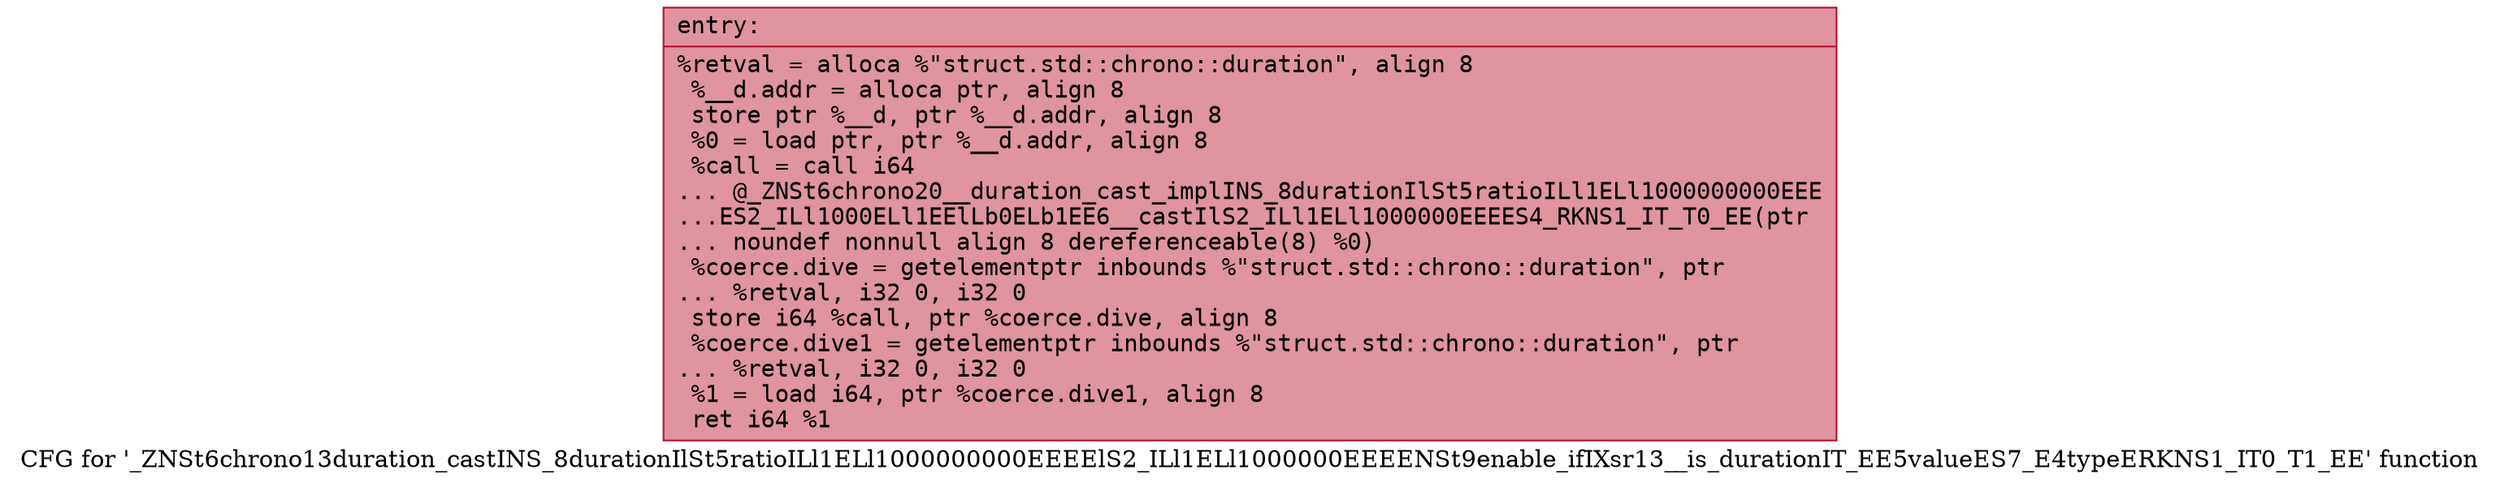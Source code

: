 digraph "CFG for '_ZNSt6chrono13duration_castINS_8durationIlSt5ratioILl1ELl1000000000EEEElS2_ILl1ELl1000000EEEENSt9enable_ifIXsr13__is_durationIT_EE5valueES7_E4typeERKNS1_IT0_T1_EE' function" {
	label="CFG for '_ZNSt6chrono13duration_castINS_8durationIlSt5ratioILl1ELl1000000000EEEElS2_ILl1ELl1000000EEEENSt9enable_ifIXsr13__is_durationIT_EE5valueES7_E4typeERKNS1_IT0_T1_EE' function";

	Node0x5651cd8756f0 [shape=record,color="#b70d28ff", style=filled, fillcolor="#b70d2870" fontname="Courier",label="{entry:\l|  %retval = alloca %\"struct.std::chrono::duration\", align 8\l  %__d.addr = alloca ptr, align 8\l  store ptr %__d, ptr %__d.addr, align 8\l  %0 = load ptr, ptr %__d.addr, align 8\l  %call = call i64\l... @_ZNSt6chrono20__duration_cast_implINS_8durationIlSt5ratioILl1ELl1000000000EEE\l...ES2_ILl1000ELl1EElLb0ELb1EE6__castIlS2_ILl1ELl1000000EEEES4_RKNS1_IT_T0_EE(ptr\l... noundef nonnull align 8 dereferenceable(8) %0)\l  %coerce.dive = getelementptr inbounds %\"struct.std::chrono::duration\", ptr\l... %retval, i32 0, i32 0\l  store i64 %call, ptr %coerce.dive, align 8\l  %coerce.dive1 = getelementptr inbounds %\"struct.std::chrono::duration\", ptr\l... %retval, i32 0, i32 0\l  %1 = load i64, ptr %coerce.dive1, align 8\l  ret i64 %1\l}"];
}
